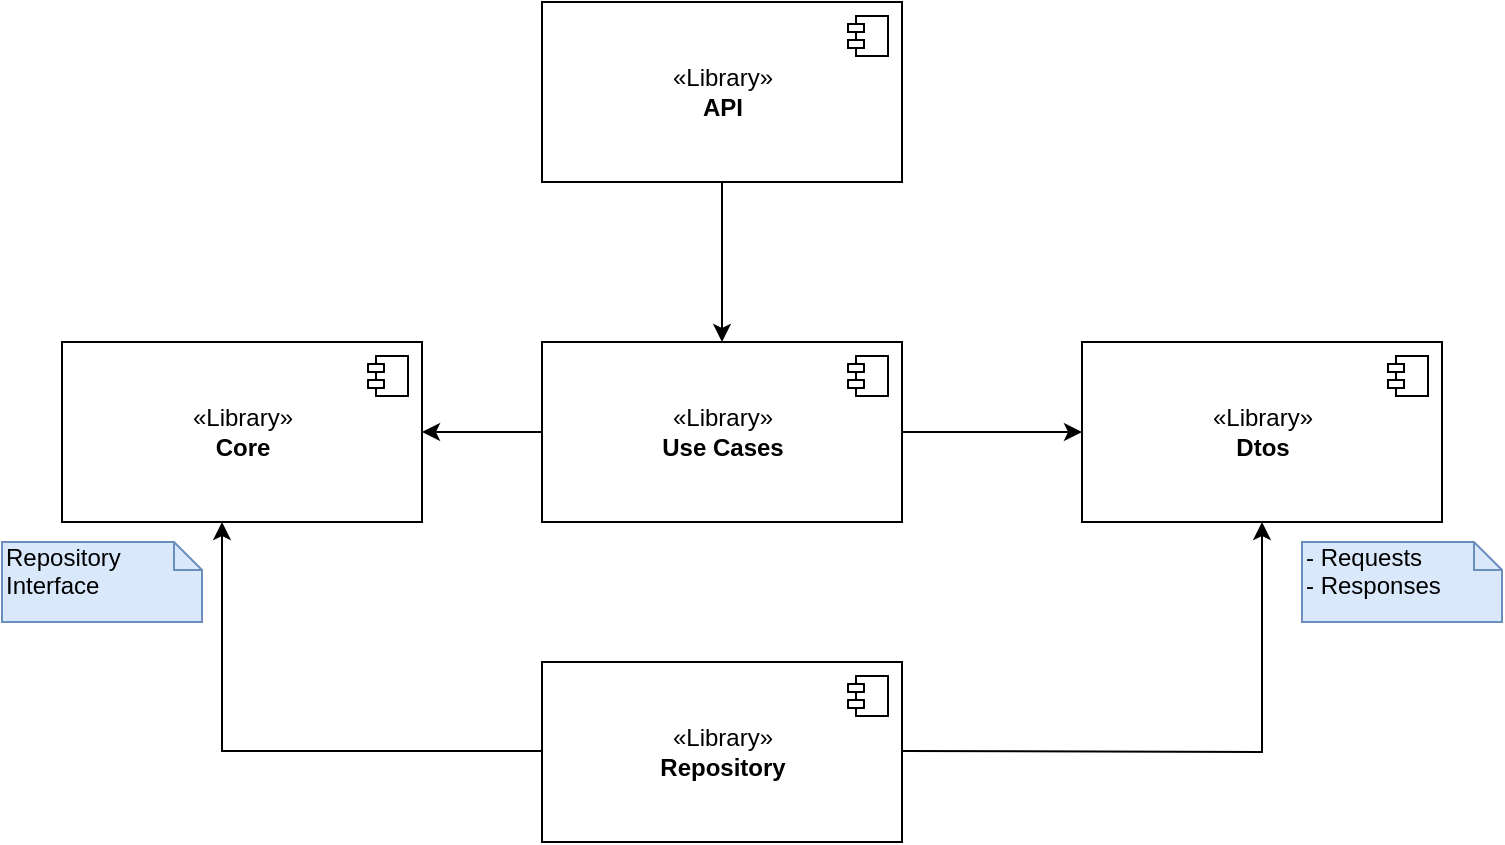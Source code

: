 <mxfile version="13.8.1" type="device"><diagram id="JdBMreROmkbUpSGPWAqd" name="Page-1"><mxGraphModel dx="1422" dy="762" grid="1" gridSize="10" guides="1" tooltips="1" connect="1" arrows="1" fold="1" page="1" pageScale="1" pageWidth="850" pageHeight="1100" math="0" shadow="0"><root><mxCell id="0"/><mxCell id="1" parent="0"/><mxCell id="kkcZOjzvIJWYBPdeSbef-1" value="«Library»&lt;br&gt;&lt;b&gt;Dtos&lt;br&gt;&lt;/b&gt;" style="html=1;dropTarget=0;" vertex="1" parent="1"><mxGeometry x="570" y="250" width="180" height="90" as="geometry"/></mxCell><mxCell id="kkcZOjzvIJWYBPdeSbef-2" value="" style="shape=module;jettyWidth=8;jettyHeight=4;" vertex="1" parent="kkcZOjzvIJWYBPdeSbef-1"><mxGeometry x="1" width="20" height="20" relative="1" as="geometry"><mxPoint x="-27" y="7" as="offset"/></mxGeometry></mxCell><mxCell id="kkcZOjzvIJWYBPdeSbef-13" value="" style="edgeStyle=orthogonalEdgeStyle;rounded=0;orthogonalLoop=1;jettySize=auto;html=1;" edge="1" parent="1" source="kkcZOjzvIJWYBPdeSbef-3" target="kkcZOjzvIJWYBPdeSbef-1"><mxGeometry relative="1" as="geometry"/></mxCell><mxCell id="kkcZOjzvIJWYBPdeSbef-15" value="" style="edgeStyle=orthogonalEdgeStyle;rounded=0;orthogonalLoop=1;jettySize=auto;html=1;" edge="1" parent="1" source="kkcZOjzvIJWYBPdeSbef-3" target="kkcZOjzvIJWYBPdeSbef-5"><mxGeometry relative="1" as="geometry"/></mxCell><mxCell id="kkcZOjzvIJWYBPdeSbef-3" value="«Library»&lt;br&gt;&lt;b&gt;Use Cases&lt;br&gt;&lt;/b&gt;" style="html=1;dropTarget=0;" vertex="1" parent="1"><mxGeometry x="300" y="250" width="180" height="90" as="geometry"/></mxCell><mxCell id="kkcZOjzvIJWYBPdeSbef-4" value="" style="shape=module;jettyWidth=8;jettyHeight=4;" vertex="1" parent="kkcZOjzvIJWYBPdeSbef-3"><mxGeometry x="1" width="20" height="20" relative="1" as="geometry"><mxPoint x="-27" y="7" as="offset"/></mxGeometry></mxCell><mxCell id="kkcZOjzvIJWYBPdeSbef-5" value="«Library»&lt;br&gt;&lt;b&gt;Core&lt;br&gt;&lt;/b&gt;" style="html=1;dropTarget=0;" vertex="1" parent="1"><mxGeometry x="60" y="250" width="180" height="90" as="geometry"/></mxCell><mxCell id="kkcZOjzvIJWYBPdeSbef-6" value="" style="shape=module;jettyWidth=8;jettyHeight=4;" vertex="1" parent="kkcZOjzvIJWYBPdeSbef-5"><mxGeometry x="1" width="20" height="20" relative="1" as="geometry"><mxPoint x="-27" y="7" as="offset"/></mxGeometry></mxCell><mxCell id="kkcZOjzvIJWYBPdeSbef-7" value="«Library»&lt;br&gt;&lt;b&gt;Repository&lt;br&gt;&lt;/b&gt;" style="html=1;dropTarget=0;" vertex="1" parent="1"><mxGeometry x="300" y="410" width="180" height="90" as="geometry"/></mxCell><mxCell id="kkcZOjzvIJWYBPdeSbef-8" value="" style="shape=module;jettyWidth=8;jettyHeight=4;" vertex="1" parent="kkcZOjzvIJWYBPdeSbef-7"><mxGeometry x="1" width="20" height="20" relative="1" as="geometry"><mxPoint x="-27" y="7" as="offset"/></mxGeometry></mxCell><mxCell id="kkcZOjzvIJWYBPdeSbef-11" value="" style="edgeStyle=orthogonalEdgeStyle;rounded=0;orthogonalLoop=1;jettySize=auto;html=1;" edge="1" parent="1" source="kkcZOjzvIJWYBPdeSbef-9" target="kkcZOjzvIJWYBPdeSbef-3"><mxGeometry relative="1" as="geometry"/></mxCell><mxCell id="kkcZOjzvIJWYBPdeSbef-9" value="«Library»&lt;br&gt;&lt;b&gt;API&lt;br&gt;&lt;/b&gt;" style="html=1;dropTarget=0;" vertex="1" parent="1"><mxGeometry x="300" y="80" width="180" height="90" as="geometry"/></mxCell><mxCell id="kkcZOjzvIJWYBPdeSbef-10" value="" style="shape=module;jettyWidth=8;jettyHeight=4;" vertex="1" parent="kkcZOjzvIJWYBPdeSbef-9"><mxGeometry x="1" width="20" height="20" relative="1" as="geometry"><mxPoint x="-27" y="7" as="offset"/></mxGeometry></mxCell><mxCell id="kkcZOjzvIJWYBPdeSbef-14" value="" style="edgeStyle=orthogonalEdgeStyle;rounded=0;orthogonalLoop=1;jettySize=auto;html=1;" edge="1" parent="1" target="kkcZOjzvIJWYBPdeSbef-1"><mxGeometry relative="1" as="geometry"><mxPoint x="480" y="454.5" as="sourcePoint"/><mxPoint x="590" y="454.5" as="targetPoint"/></mxGeometry></mxCell><mxCell id="kkcZOjzvIJWYBPdeSbef-16" value="" style="edgeStyle=orthogonalEdgeStyle;rounded=0;orthogonalLoop=1;jettySize=auto;html=1;" edge="1" parent="1"><mxGeometry relative="1" as="geometry"><mxPoint x="300" y="454.5" as="sourcePoint"/><mxPoint x="140" y="340" as="targetPoint"/><Array as="points"><mxPoint x="140" y="455"/></Array></mxGeometry></mxCell><mxCell id="kkcZOjzvIJWYBPdeSbef-17" value="Repository Interface" style="shape=note;whiteSpace=wrap;html=1;size=14;verticalAlign=top;align=left;spacingTop=-6;fillColor=#dae8fc;strokeColor=#6c8ebf;" vertex="1" parent="1"><mxGeometry x="30" y="350" width="100" height="40" as="geometry"/></mxCell><mxCell id="kkcZOjzvIJWYBPdeSbef-18" value="- Requests&lt;br&gt;- Responses" style="shape=note;whiteSpace=wrap;html=1;size=14;verticalAlign=top;align=left;spacingTop=-6;fillColor=#dae8fc;strokeColor=#6c8ebf;" vertex="1" parent="1"><mxGeometry x="680" y="350" width="100" height="40" as="geometry"/></mxCell></root></mxGraphModel></diagram></mxfile>